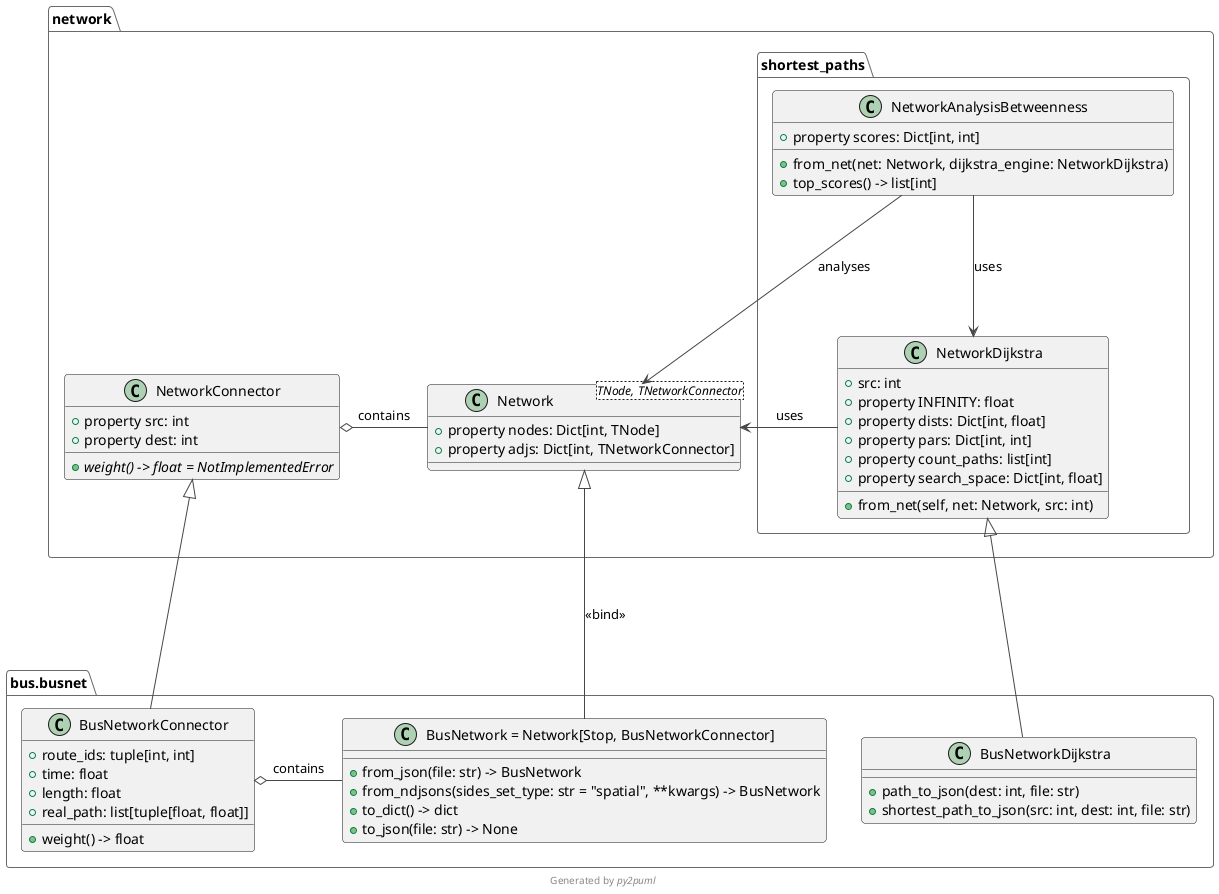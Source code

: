 @startuml network
!theme vibrant
!pragma useIntermediatePackages false
skinparam linetype polyline

class network.NetworkConnector {
  +property src: int
  +property dest: int
  +weight() -> float = NotImplementedError {abstract}
}

class network.Network<TNode, TNetworkConnector> {
  +property nodes: Dict[int, TNode]
  +property adjs: Dict[int, TNetworkConnector]
}

class network.shortest_paths.NetworkDijkstra {
  +src: int
  +property INFINITY: float
  +property dists: Dict[int, float]
  +property pars: Dict[int, int]
  +property count_paths: list[int]
  +property search_space: Dict[int, float]
  +from_net(self, net: Network, src: int)
}

class network.shortest_paths.NetworkAnalysisBetweenness {
  +property scores: Dict[int, int]
  +from_net(net: Network, dijkstra_engine: NetworkDijkstra)
  +top_scores() -> list[int]
}

class bus.busnet.BusNetworkConnector {
  +route_ids: tuple[int, int]
  +time: float
  +length: float
  +real_path: list[tuple[float, float]]
  +weight() -> float
}

class bus.busnet.BusNetwork as "BusNetwork = Network[Stop, BusNetworkConnector]" {
  +from_json(file: str) -> BusNetwork
  +from_ndjsons(sides_set_type: str = "spatial", **kwargs) -> BusNetwork
  +to_dict() -> dict
  +to_json(file: str) -> None
}

class bus.busnet.BusNetworkDijkstra {
  +path_to_json(dest: int, file: str)
  +shortest_path_to_json(src: int, dest: int, file: str)
}

NetworkConnector o--r- Network: contains
Network <-r- NetworkDijkstra: uses

Network <|--d- BusNetwork : <<bind>>
NetworkConnector <|--d- BusNetworkConnector
NetworkDijkstra <|--d- BusNetworkDijkstra

BusNetworkConnector o--r- BusNetwork: contains

NetworkAnalysisBetweenness --d-> NetworkDijkstra: uses
NetworkAnalysisBetweenness --d-> Network: analyses

footer Generated by //py2puml//
@enduml